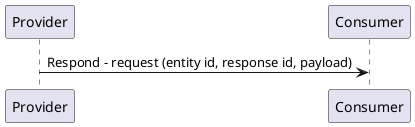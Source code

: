 @startuml

participant "Provider"
participant "Consumer"

"Provider" -> "Consumer" : Respond - request (entity id, response id, payload)

@enduml
